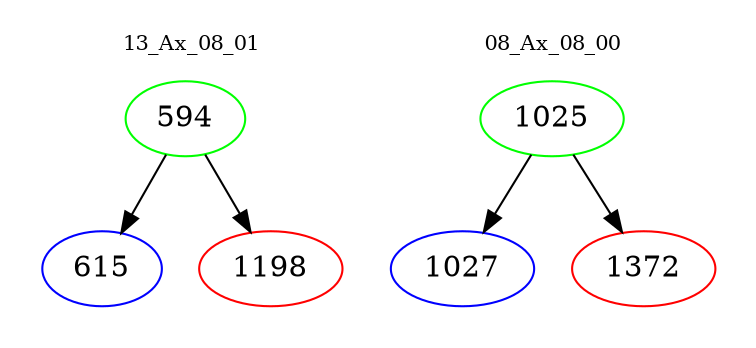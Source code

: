 digraph{
subgraph cluster_0 {
color = white
label = "13_Ax_08_01";
fontsize=10;
T0_594 [label="594", color="green"]
T0_594 -> T0_615 [color="black"]
T0_615 [label="615", color="blue"]
T0_594 -> T0_1198 [color="black"]
T0_1198 [label="1198", color="red"]
}
subgraph cluster_1 {
color = white
label = "08_Ax_08_00";
fontsize=10;
T1_1025 [label="1025", color="green"]
T1_1025 -> T1_1027 [color="black"]
T1_1027 [label="1027", color="blue"]
T1_1025 -> T1_1372 [color="black"]
T1_1372 [label="1372", color="red"]
}
}
